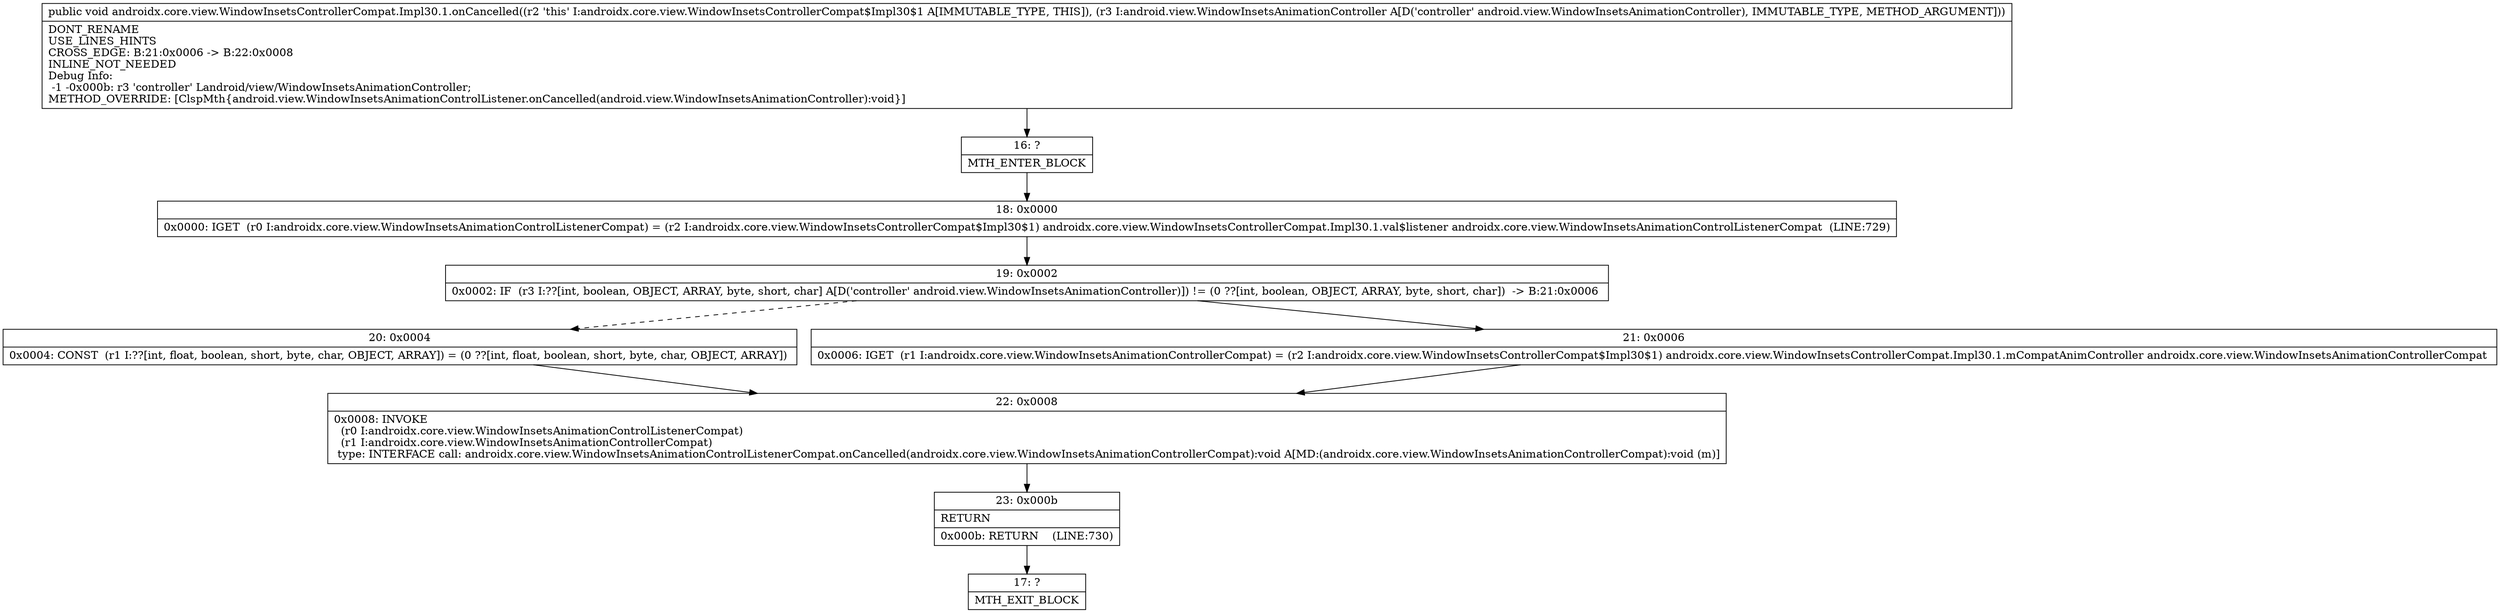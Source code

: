 digraph "CFG forandroidx.core.view.WindowInsetsControllerCompat.Impl30.1.onCancelled(Landroid\/view\/WindowInsetsAnimationController;)V" {
Node_16 [shape=record,label="{16\:\ ?|MTH_ENTER_BLOCK\l}"];
Node_18 [shape=record,label="{18\:\ 0x0000|0x0000: IGET  (r0 I:androidx.core.view.WindowInsetsAnimationControlListenerCompat) = (r2 I:androidx.core.view.WindowInsetsControllerCompat$Impl30$1) androidx.core.view.WindowInsetsControllerCompat.Impl30.1.val$listener androidx.core.view.WindowInsetsAnimationControlListenerCompat  (LINE:729)\l}"];
Node_19 [shape=record,label="{19\:\ 0x0002|0x0002: IF  (r3 I:??[int, boolean, OBJECT, ARRAY, byte, short, char] A[D('controller' android.view.WindowInsetsAnimationController)]) != (0 ??[int, boolean, OBJECT, ARRAY, byte, short, char])  \-\> B:21:0x0006 \l}"];
Node_20 [shape=record,label="{20\:\ 0x0004|0x0004: CONST  (r1 I:??[int, float, boolean, short, byte, char, OBJECT, ARRAY]) = (0 ??[int, float, boolean, short, byte, char, OBJECT, ARRAY]) \l}"];
Node_22 [shape=record,label="{22\:\ 0x0008|0x0008: INVOKE  \l  (r0 I:androidx.core.view.WindowInsetsAnimationControlListenerCompat)\l  (r1 I:androidx.core.view.WindowInsetsAnimationControllerCompat)\l type: INTERFACE call: androidx.core.view.WindowInsetsAnimationControlListenerCompat.onCancelled(androidx.core.view.WindowInsetsAnimationControllerCompat):void A[MD:(androidx.core.view.WindowInsetsAnimationControllerCompat):void (m)]\l}"];
Node_23 [shape=record,label="{23\:\ 0x000b|RETURN\l|0x000b: RETURN    (LINE:730)\l}"];
Node_17 [shape=record,label="{17\:\ ?|MTH_EXIT_BLOCK\l}"];
Node_21 [shape=record,label="{21\:\ 0x0006|0x0006: IGET  (r1 I:androidx.core.view.WindowInsetsAnimationControllerCompat) = (r2 I:androidx.core.view.WindowInsetsControllerCompat$Impl30$1) androidx.core.view.WindowInsetsControllerCompat.Impl30.1.mCompatAnimController androidx.core.view.WindowInsetsAnimationControllerCompat \l}"];
MethodNode[shape=record,label="{public void androidx.core.view.WindowInsetsControllerCompat.Impl30.1.onCancelled((r2 'this' I:androidx.core.view.WindowInsetsControllerCompat$Impl30$1 A[IMMUTABLE_TYPE, THIS]), (r3 I:android.view.WindowInsetsAnimationController A[D('controller' android.view.WindowInsetsAnimationController), IMMUTABLE_TYPE, METHOD_ARGUMENT]))  | DONT_RENAME\lUSE_LINES_HINTS\lCROSS_EDGE: B:21:0x0006 \-\> B:22:0x0008\lINLINE_NOT_NEEDED\lDebug Info:\l  \-1 \-0x000b: r3 'controller' Landroid\/view\/WindowInsetsAnimationController;\lMETHOD_OVERRIDE: [ClspMth\{android.view.WindowInsetsAnimationControlListener.onCancelled(android.view.WindowInsetsAnimationController):void\}]\l}"];
MethodNode -> Node_16;Node_16 -> Node_18;
Node_18 -> Node_19;
Node_19 -> Node_20[style=dashed];
Node_19 -> Node_21;
Node_20 -> Node_22;
Node_22 -> Node_23;
Node_23 -> Node_17;
Node_21 -> Node_22;
}

